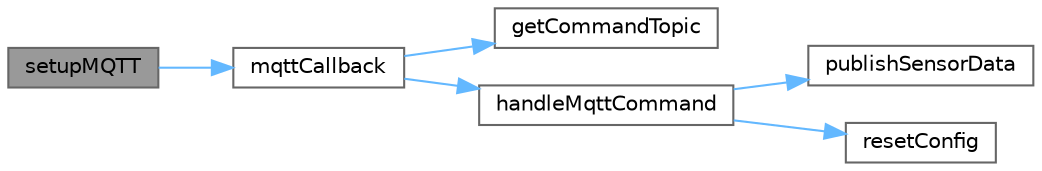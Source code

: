 digraph "setupMQTT"
{
 // LATEX_PDF_SIZE
  bgcolor="transparent";
  edge [fontname=Helvetica,fontsize=10,labelfontname=Helvetica,labelfontsize=10];
  node [fontname=Helvetica,fontsize=10,shape=box,height=0.2,width=0.4];
  rankdir="LR";
  Node1 [id="Node000001",label="setupMQTT",height=0.2,width=0.4,color="gray40", fillcolor="grey60", style="filled", fontcolor="black",tooltip=" "];
  Node1 -> Node2 [id="edge1_Node000001_Node000002",color="steelblue1",style="solid",tooltip=" "];
  Node2 [id="Node000002",label="mqttCallback",height=0.2,width=0.4,color="grey40", fillcolor="white", style="filled",URL="$mqtt__client_8cpp.html#a6f06b273defaebb581fdf1adc8969f40",tooltip=" "];
  Node2 -> Node3 [id="edge2_Node000002_Node000003",color="steelblue1",style="solid",tooltip=" "];
  Node3 [id="Node000003",label="getCommandTopic",height=0.2,width=0.4,color="grey40", fillcolor="white", style="filled",URL="$mqtt__client_8cpp.html#a57972325aef8cfc9b4112fda932dd6bf",tooltip=" "];
  Node2 -> Node4 [id="edge3_Node000002_Node000004",color="steelblue1",style="solid",tooltip=" "];
  Node4 [id="Node000004",label="handleMqttCommand",height=0.2,width=0.4,color="grey40", fillcolor="white", style="filled",URL="$mqtt__client_8cpp.html#a58d6760f5e7f2aaf28fbb2155942d579",tooltip=" "];
  Node4 -> Node5 [id="edge4_Node000004_Node000005",color="steelblue1",style="solid",tooltip=" "];
  Node5 [id="Node000005",label="publishSensorData",height=0.2,width=0.4,color="grey40", fillcolor="white", style="filled",URL="$mqtt__client_8cpp.html#a9d23c1c2b3b5f9613a2215945494badb",tooltip=" "];
  Node4 -> Node6 [id="edge5_Node000004_Node000006",color="steelblue1",style="solid",tooltip=" "];
  Node6 [id="Node000006",label="resetConfig",height=0.2,width=0.4,color="grey40", fillcolor="white", style="filled",URL="$config_8cpp.html#a6fa5204bcafe1db397da4a87b1690061",tooltip=" "];
}
